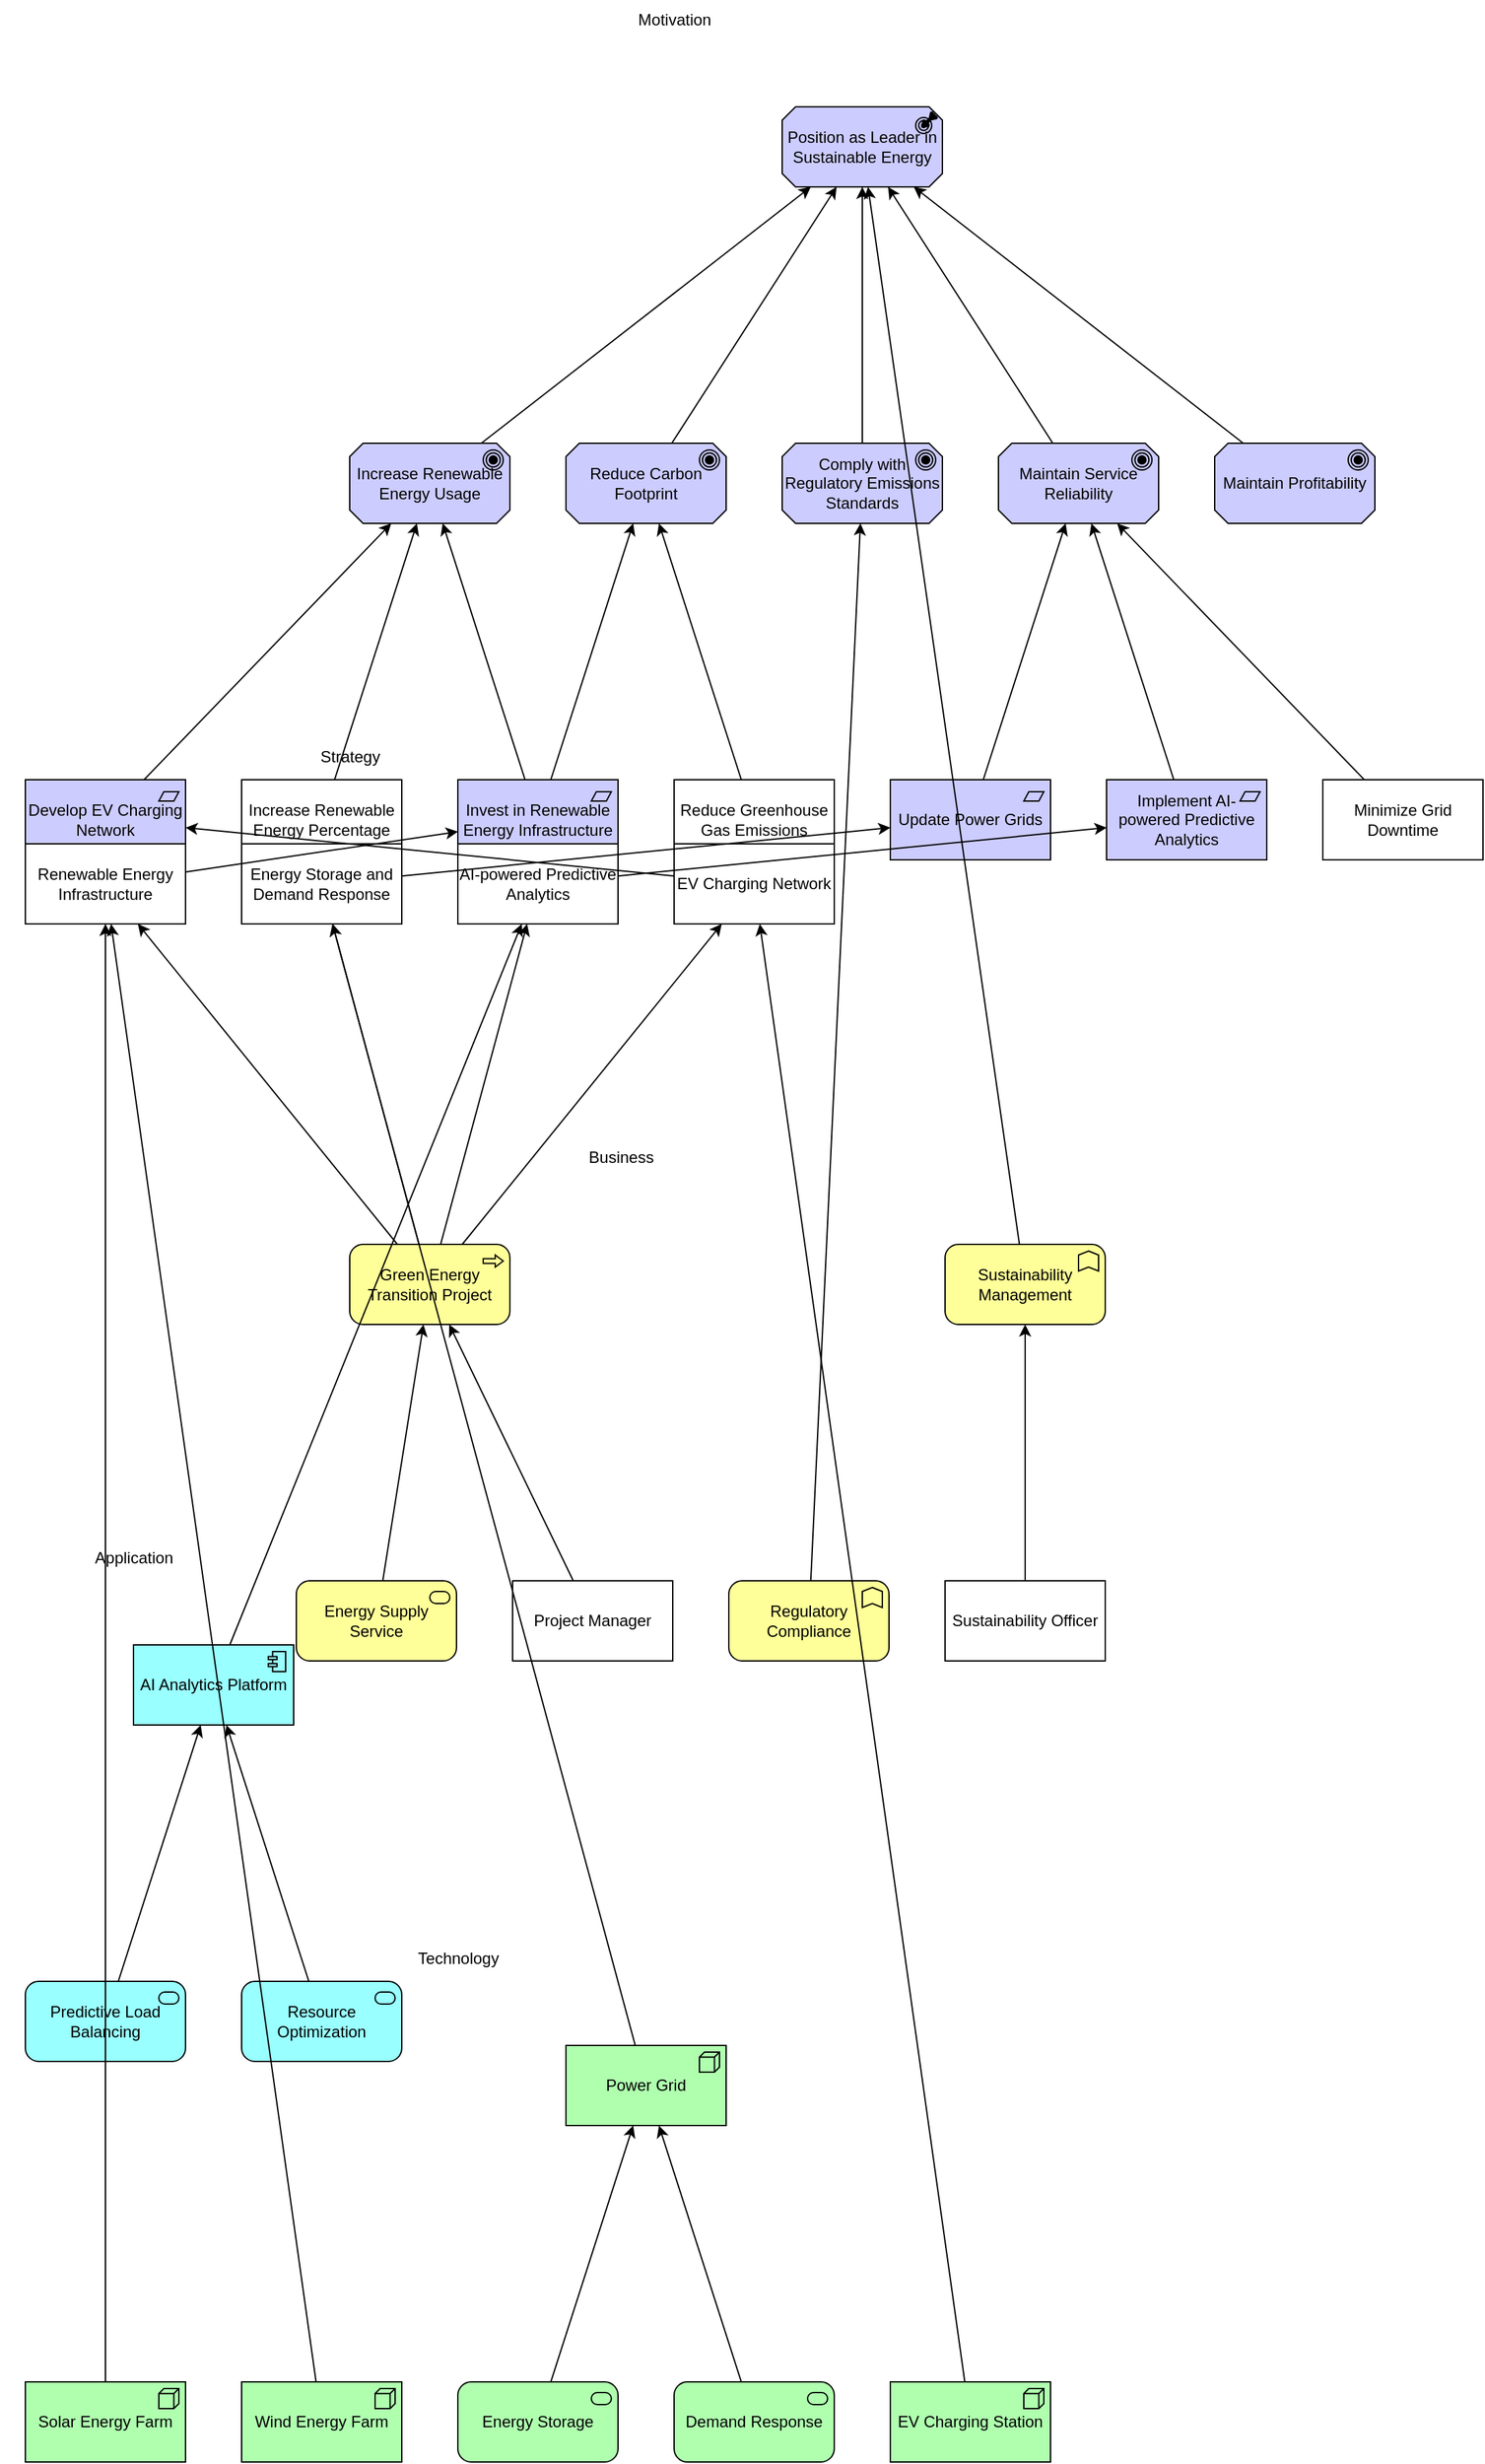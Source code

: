 <?xml version='1.0' encoding='UTF-8'?>
<mxfile version="1.0" encoding="UTF-8"><diagram name="ArchiMate Model" id="archimate_diagram"><mxGraphModel dx="1050" dy="522" grid="1" gridSize="10"><root><mxCell id="0" /><mxCell id="1" parent="0" /><mxCell id="label_Motivation" value="Motivation" style="text;html=1;align=center;verticalAlign=middle;resizable=0;points=[];" vertex="1" parent="1"><mxGeometry x="513.0" y="38.0" width="200" height="30" as="geometry" /></mxCell><mxCell id="elem_m1" value="Reduce Carbon Footprint" style="html=1;outlineConnect=0;whiteSpace=wrap;fillColor=#CCCCFF;shape=mxgraph.archimate3.application;appType=goal;archiType=oct;" vertex="1" parent="1"><mxGeometry x="532.0" y="370.0" width="120" height="60" as="geometry" /></mxCell><mxCell id="elem_m2" value="Increase Renewable Energy Usage" style="html=1;outlineConnect=0;whiteSpace=wrap;fillColor=#CCCCFF;shape=mxgraph.archimate3.application;appType=goal;archiType=oct;" vertex="1" parent="1"><mxGeometry x="370.0" y="370.0" width="120" height="60" as="geometry" /></mxCell><mxCell id="elem_m3" value="Comply with Regulatory Emissions Standards" style="html=1;outlineConnect=0;whiteSpace=wrap;fillColor=#CCCCFF;shape=mxgraph.archimate3.application;appType=goal;archiType=oct;" vertex="1" parent="1"><mxGeometry x="694.0" y="370.0" width="120" height="60" as="geometry" /></mxCell><mxCell id="elem_m4" value="Maintain Service Reliability" style="html=1;outlineConnect=0;whiteSpace=wrap;fillColor=#CCCCFF;shape=mxgraph.archimate3.application;appType=goal;archiType=oct;" vertex="1" parent="1"><mxGeometry x="856.0" y="370.0" width="120" height="60" as="geometry" /></mxCell><mxCell id="elem_m5" value="Maintain Profitability" style="html=1;outlineConnect=0;whiteSpace=wrap;fillColor=#CCCCFF;shape=mxgraph.archimate3.application;appType=goal;archiType=oct;" vertex="1" parent="1"><mxGeometry x="1018.0" y="370.0" width="120" height="60" as="geometry" /></mxCell><mxCell id="elem_m6" value="Position as Leader in Sustainable Energy" style="html=1;outlineConnect=0;whiteSpace=wrap;fillColor=#CCCCFF;shape=mxgraph.archimate3.application;appType=outcome;archiType=oct;" vertex="1" parent="1"><mxGeometry x="694.0" y="118.0" width="120" height="60" as="geometry" /></mxCell><mxCell id="elem_m7" value="Invest in Renewable Energy Infrastructure" style="html=1;outlineConnect=0;whiteSpace=wrap;fillColor=#CCCCFF;shape=mxgraph.archimate3.application;appType=requirement;archiType=square;" vertex="1" parent="1"><mxGeometry x="451.0" y="622.0" width="120" height="60" as="geometry" /></mxCell><mxCell id="elem_m8" value="Update Power Grids" style="html=1;outlineConnect=0;whiteSpace=wrap;fillColor=#CCCCFF;shape=mxgraph.archimate3.application;appType=requirement;archiType=square;" vertex="1" parent="1"><mxGeometry x="775.0" y="622.0" width="120" height="60" as="geometry" /></mxCell><mxCell id="elem_m9" value="Implement AI-powered Predictive Analytics" style="html=1;outlineConnect=0;whiteSpace=wrap;fillColor=#CCCCFF;shape=mxgraph.archimate3.application;appType=requirement;archiType=square;" vertex="1" parent="1"><mxGeometry x="937.0" y="622.0" width="120" height="60" as="geometry" /></mxCell><mxCell id="elem_m10" value="Develop EV Charging Network" style="html=1;outlineConnect=0;whiteSpace=wrap;fillColor=#CCCCFF;shape=mxgraph.archimate3.application;appType=requirement;archiType=square;" vertex="1" parent="1"><mxGeometry x="127.0" y="622.0" width="120" height="60" as="geometry" /></mxCell><mxCell id="elem_m11" value="Reduce Greenhouse Gas Emissions" style="html=1;outlineConnect=0;whiteSpace=wrap;fillColor=#FFFFFF;shape=mxgraph.archimate3.rectangle;" vertex="1" parent="1"><mxGeometry x="613.0" y="622.0" width="120" height="60" as="geometry" /></mxCell><mxCell id="elem_m12" value="Increase Renewable Energy Percentage" style="html=1;outlineConnect=0;whiteSpace=wrap;fillColor=#FFFFFF;shape=mxgraph.archimate3.rectangle;" vertex="1" parent="1"><mxGeometry x="289.0" y="622.0" width="120" height="60" as="geometry" /></mxCell><mxCell id="elem_m13" value="Minimize Grid Downtime" style="html=1;outlineConnect=0;whiteSpace=wrap;fillColor=#FFFFFF;shape=mxgraph.archimate3.rectangle;" vertex="1" parent="1"><mxGeometry x="1099.0" y="622.0" width="120" height="60" as="geometry" /></mxCell><mxCell id="conn_elem_m1_elem_m6" style="html=1;shape=mxgraph.archimate3.relationship;archiType=influence;" edge="1" source="elem_m1" target="elem_m6" parent="1"><mxGeometry relative="1" as="geometry" /></mxCell><mxCell id="conn_elem_m2_elem_m6" style="html=1;shape=mxgraph.archimate3.relationship;archiType=influence;" edge="1" source="elem_m2" target="elem_m6" parent="1"><mxGeometry relative="1" as="geometry" /></mxCell><mxCell id="conn_elem_m3_elem_m6" style="html=1;shape=mxgraph.archimate3.relationship;archiType=influence;" edge="1" source="elem_m3" target="elem_m6" parent="1"><mxGeometry relative="1" as="geometry" /></mxCell><mxCell id="conn_elem_m4_elem_m6" style="html=1;shape=mxgraph.archimate3.relationship;archiType=influence;" edge="1" source="elem_m4" target="elem_m6" parent="1"><mxGeometry relative="1" as="geometry" /></mxCell><mxCell id="conn_elem_m5_elem_m6" style="html=1;shape=mxgraph.archimate3.relationship;archiType=influence;" edge="1" source="elem_m5" target="elem_m6" parent="1"><mxGeometry relative="1" as="geometry" /></mxCell><mxCell id="conn_elem_m7_elem_m1" style="html=1;shape=mxgraph.archimate3.relationship;archiType=association;" edge="1" source="elem_m7" target="elem_m1" parent="1"><mxGeometry relative="1" as="geometry" /></mxCell><mxCell id="conn_elem_m7_elem_m2" style="html=1;shape=mxgraph.archimate3.relationship;archiType=association;" edge="1" source="elem_m7" target="elem_m2" parent="1"><mxGeometry relative="1" as="geometry" /></mxCell><mxCell id="conn_elem_m8_elem_m4" style="html=1;shape=mxgraph.archimate3.relationship;archiType=association;" edge="1" source="elem_m8" target="elem_m4" parent="1"><mxGeometry relative="1" as="geometry" /></mxCell><mxCell id="conn_elem_m9_elem_m4" style="html=1;shape=mxgraph.archimate3.relationship;archiType=association;" edge="1" source="elem_m9" target="elem_m4" parent="1"><mxGeometry relative="1" as="geometry" /></mxCell><mxCell id="conn_elem_m10_elem_m2" style="html=1;shape=mxgraph.archimate3.relationship;archiType=association;" edge="1" source="elem_m10" target="elem_m2" parent="1"><mxGeometry relative="1" as="geometry" /></mxCell><mxCell id="conn_elem_m11_elem_m1" style="html=1;shape=mxgraph.archimate3.relationship;archiType=influence;" edge="1" source="elem_m11" target="elem_m1" parent="1"><mxGeometry relative="1" as="geometry" /></mxCell><mxCell id="conn_elem_m12_elem_m2" style="html=1;shape=mxgraph.archimate3.relationship;archiType=influence;" edge="1" source="elem_m12" target="elem_m2" parent="1"><mxGeometry relative="1" as="geometry" /></mxCell><mxCell id="conn_elem_m13_elem_m4" style="html=1;shape=mxgraph.archimate3.relationship;archiType=influence;" edge="1" source="elem_m13" target="elem_m4" parent="1"><mxGeometry relative="1" as="geometry" /></mxCell><mxCell id="label_Strategy" value="Strategy" style="text;html=1;align=center;verticalAlign=middle;resizable=0;points=[];" vertex="1" parent="1"><mxGeometry x="270.0" y="590.0" width="200" height="30" as="geometry" /></mxCell><mxCell id="elem_s1" value="Renewable Energy Infrastructure" style="html=1;outlineConnect=0;whiteSpace=wrap;fillColor=#FFFFFF;shape=mxgraph.archimate3.rectangle;" vertex="1" parent="1"><mxGeometry x="127.0" y="670.0" width="120" height="60" as="geometry" /></mxCell><mxCell id="elem_s2" value="Energy Storage and Demand Response" style="html=1;outlineConnect=0;whiteSpace=wrap;fillColor=#FFFFFF;shape=mxgraph.archimate3.rectangle;" vertex="1" parent="1"><mxGeometry x="289.0" y="670.0" width="120" height="60" as="geometry" /></mxCell><mxCell id="elem_s3" value="AI-powered Predictive Analytics" style="html=1;outlineConnect=0;whiteSpace=wrap;fillColor=#FFFFFF;shape=mxgraph.archimate3.rectangle;" vertex="1" parent="1"><mxGeometry x="451.0" y="670.0" width="120" height="60" as="geometry" /></mxCell><mxCell id="elem_s4" value="EV Charging Network" style="html=1;outlineConnect=0;whiteSpace=wrap;fillColor=#FFFFFF;shape=mxgraph.archimate3.rectangle;" vertex="1" parent="1"><mxGeometry x="613.0" y="670.0" width="120" height="60" as="geometry" /></mxCell><mxCell id="conn_elem_s1_elem_m7" style="html=1;shape=mxgraph.archimate3.relationship;archiType=assignment;" edge="1" source="elem_s1" target="elem_m7" parent="1"><mxGeometry relative="1" as="geometry" /></mxCell><mxCell id="conn_elem_s2_elem_m8" style="html=1;shape=mxgraph.archimate3.relationship;archiType=assignment;" edge="1" source="elem_s2" target="elem_m8" parent="1"><mxGeometry relative="1" as="geometry" /></mxCell><mxCell id="conn_elem_s3_elem_m9" style="html=1;shape=mxgraph.archimate3.relationship;archiType=assignment;" edge="1" source="elem_s3" target="elem_m9" parent="1"><mxGeometry relative="1" as="geometry" /></mxCell><mxCell id="conn_elem_s4_elem_m10" style="html=1;shape=mxgraph.archimate3.relationship;archiType=assignment;" edge="1" source="elem_s4" target="elem_m10" parent="1"><mxGeometry relative="1" as="geometry" /></mxCell><mxCell id="label_Business" value="Business" style="text;html=1;align=center;verticalAlign=middle;resizable=0;points=[];" vertex="1" parent="1"><mxGeometry x="473.0" y="890.0" width="200" height="30" as="geometry" /></mxCell><mxCell id="elem_b1" value="Green Energy Transition Project" style="html=1;outlineConnect=0;whiteSpace=wrap;fillColor=#ffff99;shape=mxgraph.archimate3.application;appType=proc;archiType=rounded;" vertex="1" parent="1"><mxGeometry x="370.0" y="970.0" width="120" height="60" as="geometry" /></mxCell><mxCell id="elem_b2" value="Regulatory Compliance" style="html=1;outlineConnect=0;whiteSpace=wrap;fillColor=#ffff99;shape=mxgraph.archimate3.application;appType=func;archiType=rounded;" vertex="1" parent="1"><mxGeometry x="654.0" y="1222.0" width="120" height="60" as="geometry" /></mxCell><mxCell id="elem_b3" value="Sustainability Management" style="html=1;outlineConnect=0;whiteSpace=wrap;fillColor=#ffff99;shape=mxgraph.archimate3.application;appType=func;archiType=rounded;" vertex="1" parent="1"><mxGeometry x="816.0" y="970.0" width="120" height="60" as="geometry" /></mxCell><mxCell id="elem_b4" value="Energy Supply Service" style="html=1;outlineConnect=0;whiteSpace=wrap;fillColor=#ffff99;shape=mxgraph.archimate3.application;appType=serv;archiType=rounded;" vertex="1" parent="1"><mxGeometry x="330.0" y="1222.0" width="120" height="60" as="geometry" /></mxCell><mxCell id="elem_b5" value="Project Manager" style="html=1;outlineConnect=0;whiteSpace=wrap;fillColor=#FFFFFF;shape=mxgraph.archimate3.rectangle;" vertex="1" parent="1"><mxGeometry x="492.0" y="1222.0" width="120" height="60" as="geometry" /></mxCell><mxCell id="elem_b6" value="Sustainability Officer" style="html=1;outlineConnect=0;whiteSpace=wrap;fillColor=#FFFFFF;shape=mxgraph.archimate3.rectangle;" vertex="1" parent="1"><mxGeometry x="816.0" y="1222.0" width="120" height="60" as="geometry" /></mxCell><mxCell id="conn_elem_b1_elem_s1" style="html=1;shape=mxgraph.archimate3.relationship;archiType=assignment;" edge="1" source="elem_b1" target="elem_s1" parent="1"><mxGeometry relative="1" as="geometry" /></mxCell><mxCell id="conn_elem_b1_elem_s2" style="html=1;shape=mxgraph.archimate3.relationship;archiType=assignment;" edge="1" source="elem_b1" target="elem_s2" parent="1"><mxGeometry relative="1" as="geometry" /></mxCell><mxCell id="conn_elem_b1_elem_s3" style="html=1;shape=mxgraph.archimate3.relationship;archiType=assignment;" edge="1" source="elem_b1" target="elem_s3" parent="1"><mxGeometry relative="1" as="geometry" /></mxCell><mxCell id="conn_elem_b1_elem_s4" style="html=1;shape=mxgraph.archimate3.relationship;archiType=assignment;" edge="1" source="elem_b1" target="elem_s4" parent="1"><mxGeometry relative="1" as="geometry" /></mxCell><mxCell id="conn_elem_b2_elem_m3" style="html=1;shape=mxgraph.archimate3.relationship;archiType=serving;" edge="1" source="elem_b2" target="elem_m3" parent="1"><mxGeometry relative="1" as="geometry" /></mxCell><mxCell id="conn_elem_b3_elem_m6" style="html=1;shape=mxgraph.archimate3.relationship;archiType=serving;" edge="1" source="elem_b3" target="elem_m6" parent="1"><mxGeometry relative="1" as="geometry" /></mxCell><mxCell id="conn_elem_b4_elem_b1" style="html=1;shape=mxgraph.archimate3.relationship;archiType=triggering;" edge="1" source="elem_b4" target="elem_b1" parent="1"><mxGeometry relative="1" as="geometry" /></mxCell><mxCell id="conn_elem_b5_elem_b1" style="html=1;shape=mxgraph.archimate3.relationship;archiType=assignment;" edge="1" source="elem_b5" target="elem_b1" parent="1"><mxGeometry relative="1" as="geometry" /></mxCell><mxCell id="conn_elem_b6_elem_b3" style="html=1;shape=mxgraph.archimate3.relationship;archiType=assignment;" edge="1" source="elem_b6" target="elem_b3" parent="1"><mxGeometry relative="1" as="geometry" /></mxCell><mxCell id="label_Application" value="Application" style="text;html=1;align=center;verticalAlign=middle;resizable=0;points=[];" vertex="1" parent="1"><mxGeometry x="108.0" y="1190.0" width="200" height="30" as="geometry" /></mxCell><mxCell id="elem_a1" value="AI Analytics Platform" style="html=1;outlineConnect=0;whiteSpace=wrap;fillColor=#99ffff;shape=mxgraph.archimate3.application;appType=comp;archiType=square;" vertex="1" parent="1"><mxGeometry x="208.0" y="1270.0" width="120" height="60" as="geometry" /></mxCell><mxCell id="elem_a2" value="Predictive Load Balancing" style="html=1;outlineConnect=0;whiteSpace=wrap;fillColor=#99ffff;shape=mxgraph.archimate3.application;appType=serv;archiType=rounded;" vertex="1" parent="1"><mxGeometry x="127.0" y="1522.0" width="120" height="60" as="geometry" /></mxCell><mxCell id="elem_a3" value="Resource Optimization" style="html=1;outlineConnect=0;whiteSpace=wrap;fillColor=#99ffff;shape=mxgraph.archimate3.application;appType=serv;archiType=rounded;" vertex="1" parent="1"><mxGeometry x="289.0" y="1522.0" width="120" height="60" as="geometry" /></mxCell><mxCell id="conn_elem_a1_elem_s3" style="html=1;shape=mxgraph.archimate3.relationship;archiType=assignment;" edge="1" source="elem_a1" target="elem_s3" parent="1"><mxGeometry relative="1" as="geometry" /></mxCell><mxCell id="conn_elem_a2_elem_a1" style="html=1;shape=mxgraph.archimate3.relationship;archiType=serving;" edge="1" source="elem_a2" target="elem_a1" parent="1"><mxGeometry relative="1" as="geometry" /></mxCell><mxCell id="conn_elem_a3_elem_a1" style="html=1;shape=mxgraph.archimate3.relationship;archiType=serving;" edge="1" source="elem_a3" target="elem_a1" parent="1"><mxGeometry relative="1" as="geometry" /></mxCell><mxCell id="label_Technology" value="Technology" style="text;html=1;align=center;verticalAlign=middle;resizable=0;points=[];" vertex="1" parent="1"><mxGeometry x="351.0" y="1490.0" width="200" height="30" as="geometry" /></mxCell><mxCell id="elem_t1" value="Solar Energy Farm" style="html=1;outlineConnect=0;whiteSpace=wrap;fillColor=#AFFFAF;shape=mxgraph.archimate3.application;appType=node;archiType=square;" vertex="1" parent="1"><mxGeometry x="127.0" y="1822.0" width="120" height="60" as="geometry" /></mxCell><mxCell id="elem_t2" value="Wind Energy Farm" style="html=1;outlineConnect=0;whiteSpace=wrap;fillColor=#AFFFAF;shape=mxgraph.archimate3.application;appType=node;archiType=square;" vertex="1" parent="1"><mxGeometry x="289.0" y="1822.0" width="120" height="60" as="geometry" /></mxCell><mxCell id="elem_t3" value="Power Grid" style="html=1;outlineConnect=0;whiteSpace=wrap;fillColor=#AFFFAF;shape=mxgraph.archimate3.application;appType=node;archiType=square;" vertex="1" parent="1"><mxGeometry x="532.0" y="1570.0" width="120" height="60" as="geometry" /></mxCell><mxCell id="elem_t4" value="EV Charging Station" style="html=1;outlineConnect=0;whiteSpace=wrap;fillColor=#AFFFAF;shape=mxgraph.archimate3.application;appType=node;archiType=square;" vertex="1" parent="1"><mxGeometry x="775.0" y="1822.0" width="120" height="60" as="geometry" /></mxCell><mxCell id="elem_t5" value="Energy Storage" style="html=1;outlineConnect=0;whiteSpace=wrap;fillColor=#AFFFAF;shape=mxgraph.archimate3.application;appType=serv;archiType=rounded;" vertex="1" parent="1"><mxGeometry x="451.0" y="1822.0" width="120" height="60" as="geometry" /></mxCell><mxCell id="elem_t6" value="Demand Response" style="html=1;outlineConnect=0;whiteSpace=wrap;fillColor=#AFFFAF;shape=mxgraph.archimate3.application;appType=serv;archiType=rounded;" vertex="1" parent="1"><mxGeometry x="613.0" y="1822.0" width="120" height="60" as="geometry" /></mxCell><mxCell id="conn_elem_t1_elem_s1" style="html=1;shape=mxgraph.archimate3.relationship;archiType=assignment;" edge="1" source="elem_t1" target="elem_s1" parent="1"><mxGeometry relative="1" as="geometry" /></mxCell><mxCell id="conn_elem_t2_elem_s1" style="html=1;shape=mxgraph.archimate3.relationship;archiType=assignment;" edge="1" source="elem_t2" target="elem_s1" parent="1"><mxGeometry relative="1" as="geometry" /></mxCell><mxCell id="conn_elem_t3_elem_s2" style="html=1;shape=mxgraph.archimate3.relationship;archiType=assignment;" edge="1" source="elem_t3" target="elem_s2" parent="1"><mxGeometry relative="1" as="geometry" /></mxCell><mxCell id="conn_elem_t4_elem_s4" style="html=1;shape=mxgraph.archimate3.relationship;archiType=assignment;" edge="1" source="elem_t4" target="elem_s4" parent="1"><mxGeometry relative="1" as="geometry" /></mxCell><mxCell id="conn_elem_t5_elem_t3" style="html=1;shape=mxgraph.archimate3.relationship;archiType=serving;" edge="1" source="elem_t5" target="elem_t3" parent="1"><mxGeometry relative="1" as="geometry" /></mxCell><mxCell id="conn_elem_t6_elem_t3" style="html=1;shape=mxgraph.archimate3.relationship;archiType=serving;" edge="1" source="elem_t6" target="elem_t3" parent="1"><mxGeometry relative="1" as="geometry" /></mxCell></root></mxGraphModel></diagram></mxfile>
